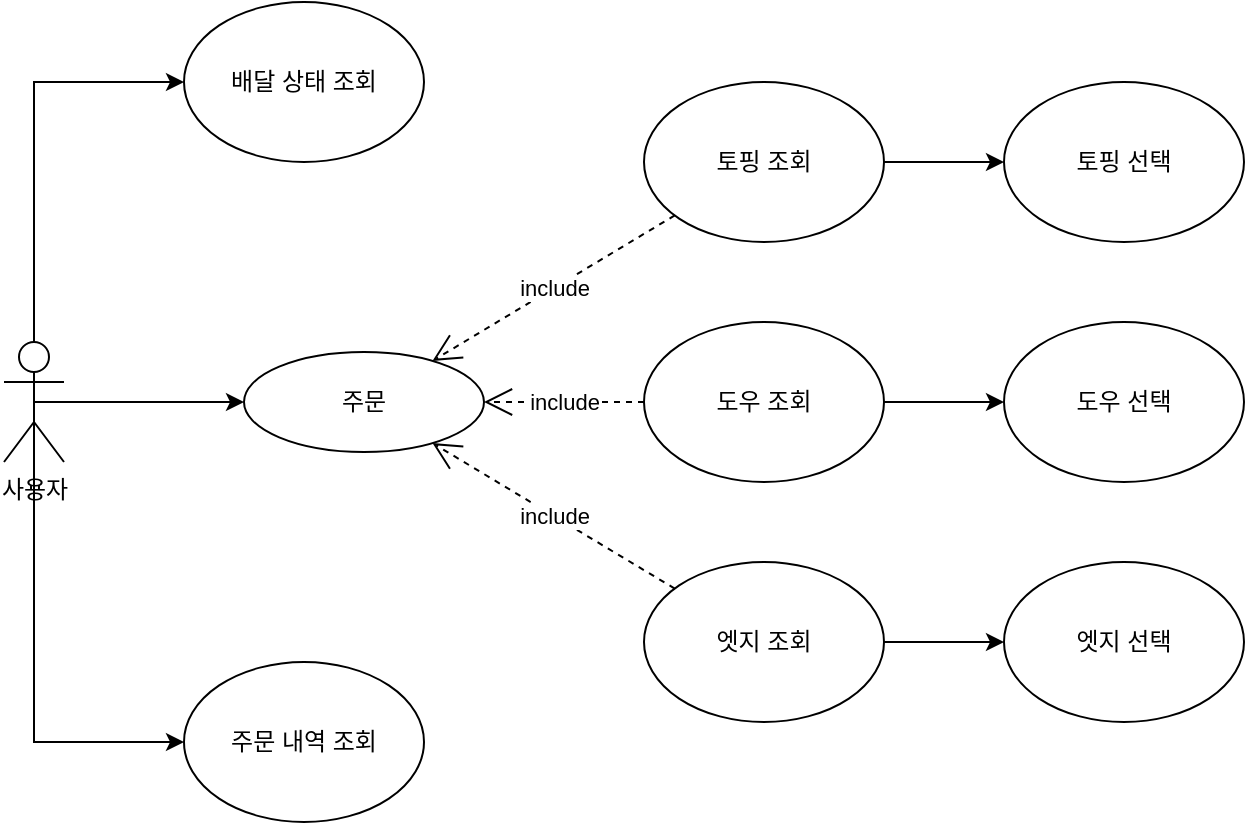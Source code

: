 <mxfile version="23.1.5" type="github">
  <diagram name="Page-1" id="TDrRq_clcDp7jgMqb2wg">
    <mxGraphModel dx="1434" dy="746" grid="1" gridSize="10" guides="1" tooltips="1" connect="1" arrows="1" fold="1" page="1" pageScale="1" pageWidth="850" pageHeight="1100" math="0" shadow="0">
      <root>
        <mxCell id="0" />
        <mxCell id="1" parent="0" />
        <mxCell id="6mpAcv2N_suDXsIpBkOx-11" style="edgeStyle=orthogonalEdgeStyle;rounded=0;orthogonalLoop=1;jettySize=auto;html=1;exitX=0.5;exitY=0.5;exitDx=0;exitDy=0;exitPerimeter=0;entryX=0;entryY=0.5;entryDx=0;entryDy=0;" edge="1" parent="1" source="6mpAcv2N_suDXsIpBkOx-1" target="6mpAcv2N_suDXsIpBkOx-10">
          <mxGeometry relative="1" as="geometry" />
        </mxCell>
        <mxCell id="6mpAcv2N_suDXsIpBkOx-35" style="edgeStyle=orthogonalEdgeStyle;rounded=0;orthogonalLoop=1;jettySize=auto;html=1;exitX=0.5;exitY=0.5;exitDx=0;exitDy=0;exitPerimeter=0;" edge="1" parent="1" source="6mpAcv2N_suDXsIpBkOx-1" target="6mpAcv2N_suDXsIpBkOx-32">
          <mxGeometry relative="1" as="geometry">
            <Array as="points">
              <mxPoint x="155" y="200" />
            </Array>
          </mxGeometry>
        </mxCell>
        <mxCell id="6mpAcv2N_suDXsIpBkOx-36" style="edgeStyle=orthogonalEdgeStyle;rounded=0;orthogonalLoop=1;jettySize=auto;html=1;exitX=0.5;exitY=0.5;exitDx=0;exitDy=0;exitPerimeter=0;" edge="1" parent="1" source="6mpAcv2N_suDXsIpBkOx-1" target="6mpAcv2N_suDXsIpBkOx-30">
          <mxGeometry relative="1" as="geometry">
            <Array as="points">
              <mxPoint x="155" y="530" />
            </Array>
          </mxGeometry>
        </mxCell>
        <mxCell id="6mpAcv2N_suDXsIpBkOx-1" value="사용자" style="shape=umlActor;verticalLabelPosition=bottom;verticalAlign=top;outlineConnect=0;fontStyle=0;align=center;horizontal=1;html=1;" vertex="1" parent="1">
          <mxGeometry x="140" y="330" width="30" height="60" as="geometry" />
        </mxCell>
        <mxCell id="6mpAcv2N_suDXsIpBkOx-10" value="주문" style="ellipse;whiteSpace=wrap;html=1;" vertex="1" parent="1">
          <mxGeometry x="260" y="335" width="120" height="50" as="geometry" />
        </mxCell>
        <mxCell id="6mpAcv2N_suDXsIpBkOx-28" style="edgeStyle=orthogonalEdgeStyle;rounded=0;orthogonalLoop=1;jettySize=auto;html=1;exitX=1;exitY=0.5;exitDx=0;exitDy=0;" edge="1" parent="1" source="6mpAcv2N_suDXsIpBkOx-12" target="6mpAcv2N_suDXsIpBkOx-25">
          <mxGeometry relative="1" as="geometry" />
        </mxCell>
        <mxCell id="6mpAcv2N_suDXsIpBkOx-12" value="도우 조회" style="ellipse;whiteSpace=wrap;html=1;" vertex="1" parent="1">
          <mxGeometry x="460" y="320" width="120" height="80" as="geometry" />
        </mxCell>
        <mxCell id="6mpAcv2N_suDXsIpBkOx-29" style="edgeStyle=orthogonalEdgeStyle;rounded=0;orthogonalLoop=1;jettySize=auto;html=1;exitX=1;exitY=0.5;exitDx=0;exitDy=0;" edge="1" parent="1" source="6mpAcv2N_suDXsIpBkOx-14" target="6mpAcv2N_suDXsIpBkOx-26">
          <mxGeometry relative="1" as="geometry" />
        </mxCell>
        <mxCell id="6mpAcv2N_suDXsIpBkOx-14" value="엣지 조회" style="ellipse;whiteSpace=wrap;html=1;" vertex="1" parent="1">
          <mxGeometry x="460" y="440" width="120" height="80" as="geometry" />
        </mxCell>
        <mxCell id="6mpAcv2N_suDXsIpBkOx-27" style="edgeStyle=orthogonalEdgeStyle;rounded=0;orthogonalLoop=1;jettySize=auto;html=1;exitX=1;exitY=0.5;exitDx=0;exitDy=0;" edge="1" parent="1" source="6mpAcv2N_suDXsIpBkOx-15" target="6mpAcv2N_suDXsIpBkOx-24">
          <mxGeometry relative="1" as="geometry" />
        </mxCell>
        <mxCell id="6mpAcv2N_suDXsIpBkOx-15" value="토핑 조회" style="ellipse;whiteSpace=wrap;html=1;" vertex="1" parent="1">
          <mxGeometry x="460" y="200" width="120" height="80" as="geometry" />
        </mxCell>
        <mxCell id="6mpAcv2N_suDXsIpBkOx-16" value="include" style="endArrow=open;endSize=12;dashed=1;html=1;rounded=0;" edge="1" parent="1" source="6mpAcv2N_suDXsIpBkOx-12" target="6mpAcv2N_suDXsIpBkOx-10">
          <mxGeometry width="160" relative="1" as="geometry">
            <mxPoint x="340" y="430" as="sourcePoint" />
            <mxPoint x="500" y="430" as="targetPoint" />
          </mxGeometry>
        </mxCell>
        <mxCell id="6mpAcv2N_suDXsIpBkOx-19" value="include" style="endArrow=open;endSize=12;dashed=1;html=1;rounded=0;" edge="1" parent="1" source="6mpAcv2N_suDXsIpBkOx-14" target="6mpAcv2N_suDXsIpBkOx-10">
          <mxGeometry width="160" relative="1" as="geometry">
            <mxPoint x="470" y="370" as="sourcePoint" />
            <mxPoint x="390" y="370" as="targetPoint" />
          </mxGeometry>
        </mxCell>
        <mxCell id="6mpAcv2N_suDXsIpBkOx-20" value="include" style="endArrow=open;endSize=12;dashed=1;html=1;rounded=0;" edge="1" parent="1" source="6mpAcv2N_suDXsIpBkOx-15" target="6mpAcv2N_suDXsIpBkOx-10">
          <mxGeometry width="160" relative="1" as="geometry">
            <mxPoint x="485" y="463" as="sourcePoint" />
            <mxPoint x="364" y="391" as="targetPoint" />
          </mxGeometry>
        </mxCell>
        <mxCell id="6mpAcv2N_suDXsIpBkOx-24" value="토핑 선택" style="ellipse;whiteSpace=wrap;html=1;" vertex="1" parent="1">
          <mxGeometry x="640" y="200" width="120" height="80" as="geometry" />
        </mxCell>
        <mxCell id="6mpAcv2N_suDXsIpBkOx-25" value="도우 선택" style="ellipse;whiteSpace=wrap;html=1;" vertex="1" parent="1">
          <mxGeometry x="640" y="320" width="120" height="80" as="geometry" />
        </mxCell>
        <mxCell id="6mpAcv2N_suDXsIpBkOx-26" value="엣지 선택" style="ellipse;whiteSpace=wrap;html=1;" vertex="1" parent="1">
          <mxGeometry x="640" y="440" width="120" height="80" as="geometry" />
        </mxCell>
        <mxCell id="6mpAcv2N_suDXsIpBkOx-30" value="주문 내역 조회" style="ellipse;whiteSpace=wrap;html=1;" vertex="1" parent="1">
          <mxGeometry x="230" y="490" width="120" height="80" as="geometry" />
        </mxCell>
        <mxCell id="6mpAcv2N_suDXsIpBkOx-32" value="배달 상태 조회" style="ellipse;whiteSpace=wrap;html=1;" vertex="1" parent="1">
          <mxGeometry x="230" y="160" width="120" height="80" as="geometry" />
        </mxCell>
      </root>
    </mxGraphModel>
  </diagram>
</mxfile>
